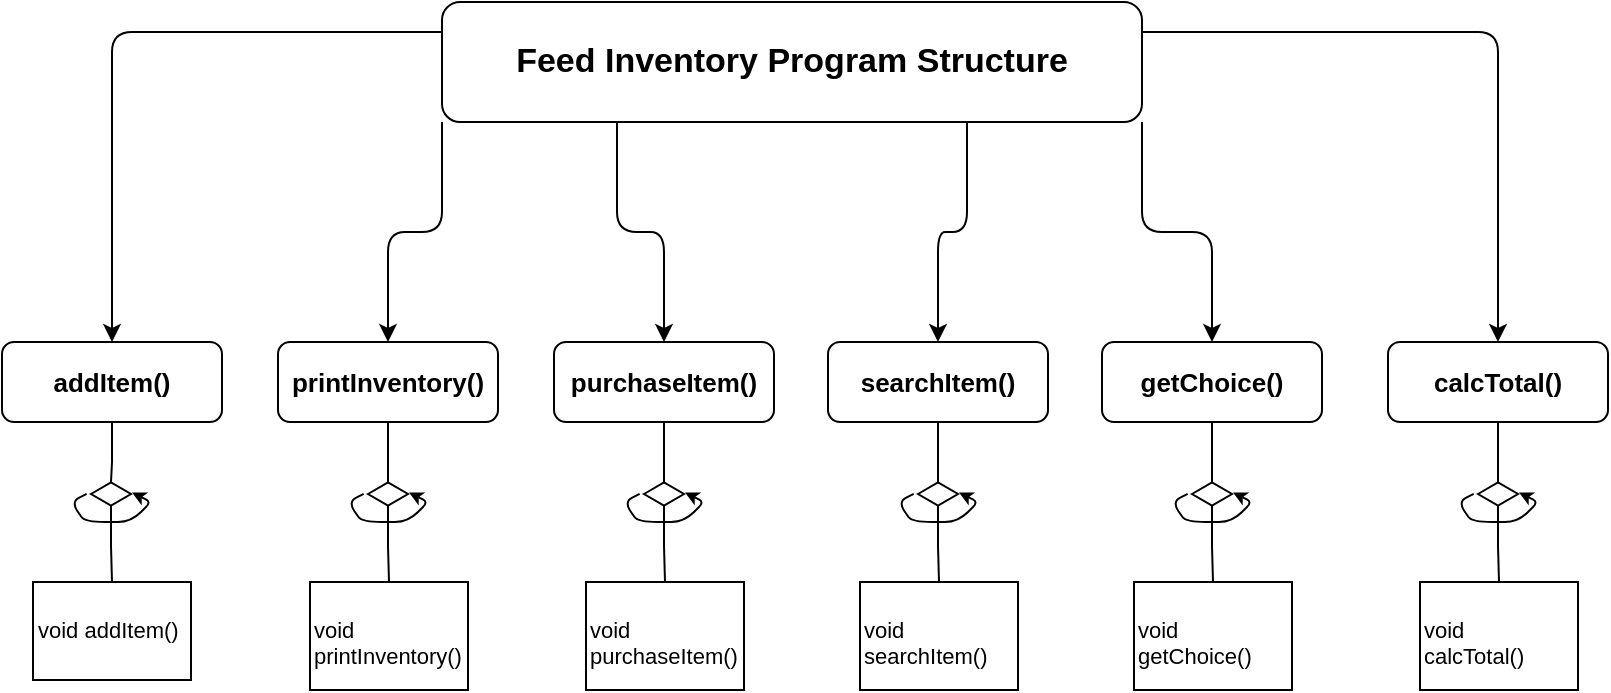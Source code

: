 <mxfile>
    <diagram name="Page-1" id="hHpF1baUSTz2clY-Ota8">
        <mxGraphModel dx="352" dy="656" grid="0" gridSize="1" guides="1" tooltips="1" connect="1" arrows="1" fold="1" page="1" pageScale="1" pageWidth="1100" pageHeight="850" background="#FFFFFF" math="0" shadow="0">
            <root>
                <mxCell id="0"/>
                <mxCell id="1" parent="0"/>
                <mxCell id="58" style="edgeStyle=orthogonalEdgeStyle;html=1;exitX=0;exitY=0.25;exitDx=0;exitDy=0;entryX=0.5;entryY=0;entryDx=0;entryDy=0;strokeColor=#000000;" parent="1" source="AFJ6fUOBSR2v7E0Lf3oa-3" target="11" edge="1">
                    <mxGeometry relative="1" as="geometry"/>
                </mxCell>
                <mxCell id="59" style="edgeStyle=orthogonalEdgeStyle;html=1;exitX=1;exitY=0.25;exitDx=0;exitDy=0;strokeColor=#000000;" parent="1" source="AFJ6fUOBSR2v7E0Lf3oa-3" target="53" edge="1">
                    <mxGeometry relative="1" as="geometry"/>
                </mxCell>
                <mxCell id="60" style="edgeStyle=orthogonalEdgeStyle;html=1;exitX=1;exitY=1;exitDx=0;exitDy=0;strokeColor=#000000;" parent="1" source="AFJ6fUOBSR2v7E0Lf3oa-3" target="41" edge="1">
                    <mxGeometry relative="1" as="geometry"/>
                </mxCell>
                <mxCell id="61" style="edgeStyle=orthogonalEdgeStyle;html=1;exitX=0;exitY=1;exitDx=0;exitDy=0;strokeColor=#000000;" parent="1" source="AFJ6fUOBSR2v7E0Lf3oa-3" target="27" edge="1">
                    <mxGeometry relative="1" as="geometry"/>
                </mxCell>
                <mxCell id="62" style="edgeStyle=orthogonalEdgeStyle;html=1;exitX=0.25;exitY=1;exitDx=0;exitDy=0;strokeColor=#000000;" parent="1" source="AFJ6fUOBSR2v7E0Lf3oa-3" target="47" edge="1">
                    <mxGeometry relative="1" as="geometry"/>
                </mxCell>
                <mxCell id="63" style="edgeStyle=orthogonalEdgeStyle;html=1;exitX=0.75;exitY=1;exitDx=0;exitDy=0;strokeColor=#000000;" parent="1" source="AFJ6fUOBSR2v7E0Lf3oa-3" target="35" edge="1">
                    <mxGeometry relative="1" as="geometry"/>
                </mxCell>
                <mxCell id="AFJ6fUOBSR2v7E0Lf3oa-3" value="&lt;p class=&quot;MsoNormal&quot; style=&quot;font-size: 17px;&quot;&gt;Feed Inventory Program Structure&lt;/p&gt;" style="rounded=1;whiteSpace=wrap;html=1;fillStyle=auto;strokeColor=#000000;fontColor=#000000;fillColor=#ffffff;fontSize=17;fontStyle=1" parent="1" vertex="1">
                    <mxGeometry x="375" y="30" width="350" height="60" as="geometry"/>
                </mxCell>
                <mxCell id="10" style="rounded=0;orthogonalLoop=1;jettySize=auto;html=1;exitX=0.5;exitY=1;exitDx=0;exitDy=0;fontSize=17;fontColor=#000000;startArrow=none;edgeStyle=orthogonalEdgeStyle;startFill=0;endArrow=none;endFill=0;strokeColor=#000000;" parent="1" source="15" target="12" edge="1">
                    <mxGeometry relative="1" as="geometry"/>
                </mxCell>
                <mxCell id="11" value="addItem()" style="rounded=1;whiteSpace=wrap;html=1;fillStyle=auto;strokeColor=#000000;fontColor=#000000;fillColor=#ffffff;fontSize=13;fontStyle=1" parent="1" vertex="1">
                    <mxGeometry x="155" y="200" width="110" height="40" as="geometry"/>
                </mxCell>
                <mxCell id="12" value="&lt;p class=&quot;MsoNormal&quot;&gt;&lt;/p&gt;void addItem()&lt;span&gt;&lt;br&gt;&lt;/span&gt;" style="rounded=0;whiteSpace=wrap;html=1;fillStyle=auto;strokeColor=#000000;fontSize=11;fontColor=#000000;fillColor=#ffffff;align=left;verticalAlign=top;" parent="1" vertex="1">
                    <mxGeometry x="170.5" y="320" width="79" height="49" as="geometry"/>
                </mxCell>
                <mxCell id="13" value="" style="endArrow=classic;html=1;rounded=1;strokeWidth=1;fontSize=17;fontColor=#000000;startSize=6;endSize=4;entryX=1.026;entryY=0.435;entryDx=0;entryDy=0;entryPerimeter=0;exitX=-0.109;exitY=0.496;exitDx=0;exitDy=0;exitPerimeter=0;strokeColor=#000000;" parent="1" source="15" target="15" edge="1">
                    <mxGeometry width="50" height="50" relative="1" as="geometry">
                        <mxPoint x="169.5" y="290" as="sourcePoint"/>
                        <mxPoint x="259.5" y="270" as="targetPoint"/>
                        <Array as="points">
                            <mxPoint x="189.5" y="280"/>
                            <mxPoint x="196.5" y="290"/>
                            <mxPoint x="219.5" y="290"/>
                            <mxPoint x="229.5" y="280"/>
                        </Array>
                    </mxGeometry>
                </mxCell>
                <mxCell id="14" value="" style="rounded=0;orthogonalLoop=1;jettySize=auto;html=1;exitX=0.5;exitY=1;exitDx=0;exitDy=0;fontSize=17;fontColor=#000000;endArrow=none;edgeStyle=orthogonalEdgeStyle;startArrow=none;startFill=0;endFill=0;strokeColor=#000000;" parent="1" source="11" target="15" edge="1">
                    <mxGeometry relative="1" as="geometry">
                        <mxPoint x="269.5" y="240" as="sourcePoint"/>
                        <mxPoint x="278.5" y="320" as="targetPoint"/>
                    </mxGeometry>
                </mxCell>
                <mxCell id="15" value="" style="html=1;whiteSpace=wrap;aspect=fixed;shape=isoRectangle;fillStyle=auto;strokeColor=#000000;fontSize=17;fontColor=#000000;fillColor=#ffffff;" parent="1" vertex="1">
                    <mxGeometry x="199.5" y="270" width="20" height="12" as="geometry"/>
                </mxCell>
                <mxCell id="26" style="rounded=0;orthogonalLoop=1;jettySize=auto;html=1;exitX=0.5;exitY=1;exitDx=0;exitDy=0;fontSize=17;fontColor=#000000;startArrow=none;edgeStyle=orthogonalEdgeStyle;startFill=0;endArrow=none;endFill=0;strokeColor=#000000;" parent="1" source="31" target="28" edge="1">
                    <mxGeometry relative="1" as="geometry"/>
                </mxCell>
                <mxCell id="27" value="printInventory()" style="rounded=1;whiteSpace=wrap;html=1;fillStyle=auto;strokeColor=#000000;fontColor=#000000;fillColor=#ffffff;fontSize=13;fontStyle=1" parent="1" vertex="1">
                    <mxGeometry x="293" y="200" width="110" height="40" as="geometry"/>
                </mxCell>
                <mxCell id="28" value="&lt;p class=&quot;MsoNormal&quot;&gt;&lt;/p&gt;void printInventory()&lt;span&gt;&lt;br&gt;&lt;/span&gt;" style="rounded=0;whiteSpace=wrap;html=1;fillStyle=auto;strokeColor=#000000;fontSize=11;fontColor=#000000;fillColor=#ffffff;align=left;verticalAlign=top;" parent="1" vertex="1">
                    <mxGeometry x="309" y="320" width="79" height="54" as="geometry"/>
                </mxCell>
                <mxCell id="29" value="" style="endArrow=classic;html=1;rounded=1;strokeWidth=1;fontSize=17;fontColor=#000000;startSize=6;endSize=4;entryX=1.026;entryY=0.435;entryDx=0;entryDy=0;entryPerimeter=0;exitX=-0.109;exitY=0.496;exitDx=0;exitDy=0;exitPerimeter=0;strokeColor=#000000;" parent="1" source="31" target="31" edge="1">
                    <mxGeometry width="50" height="50" relative="1" as="geometry">
                        <mxPoint x="308" y="290" as="sourcePoint"/>
                        <mxPoint x="398" y="270" as="targetPoint"/>
                        <Array as="points">
                            <mxPoint x="328" y="280"/>
                            <mxPoint x="335" y="290"/>
                            <mxPoint x="358" y="290"/>
                            <mxPoint x="368" y="280"/>
                        </Array>
                    </mxGeometry>
                </mxCell>
                <mxCell id="30" value="" style="rounded=0;orthogonalLoop=1;jettySize=auto;html=1;exitX=0.5;exitY=1;exitDx=0;exitDy=0;fontSize=17;fontColor=#000000;endArrow=none;edgeStyle=orthogonalEdgeStyle;startArrow=none;startFill=0;endFill=0;strokeColor=#000000;" parent="1" source="27" target="31" edge="1">
                    <mxGeometry relative="1" as="geometry">
                        <mxPoint x="400" y="240" as="sourcePoint"/>
                        <mxPoint x="409" y="320" as="targetPoint"/>
                    </mxGeometry>
                </mxCell>
                <mxCell id="31" value="" style="html=1;whiteSpace=wrap;aspect=fixed;shape=isoRectangle;fillStyle=auto;strokeColor=#000000;fontSize=17;fontColor=#000000;fillColor=#ffffff;" parent="1" vertex="1">
                    <mxGeometry x="338" y="270" width="20" height="12" as="geometry"/>
                </mxCell>
                <mxCell id="34" style="rounded=0;orthogonalLoop=1;jettySize=auto;html=1;exitX=0.5;exitY=1;exitDx=0;exitDy=0;fontSize=17;fontColor=#000000;startArrow=none;edgeStyle=orthogonalEdgeStyle;startFill=0;endArrow=none;endFill=0;strokeColor=#000000;" parent="1" source="39" target="36" edge="1">
                    <mxGeometry relative="1" as="geometry"/>
                </mxCell>
                <mxCell id="35" value="searchItem()" style="rounded=1;whiteSpace=wrap;html=1;fillStyle=auto;strokeColor=#000000;fontColor=#000000;fillColor=#ffffff;fontSize=13;fontStyle=1" parent="1" vertex="1">
                    <mxGeometry x="568" y="200" width="110" height="40" as="geometry"/>
                </mxCell>
                <mxCell id="36" value="&lt;p class=&quot;MsoNormal&quot;&gt;&lt;/p&gt;void searchItem()&lt;span&gt;&lt;br&gt;&lt;/span&gt;" style="rounded=0;whiteSpace=wrap;html=1;fillStyle=auto;strokeColor=#000000;fontSize=11;fontColor=#000000;fillColor=#ffffff;align=left;verticalAlign=top;" parent="1" vertex="1">
                    <mxGeometry x="584" y="320" width="79" height="54" as="geometry"/>
                </mxCell>
                <mxCell id="37" value="" style="endArrow=classic;html=1;rounded=1;strokeWidth=1;fontSize=17;fontColor=#000000;startSize=6;endSize=4;entryX=1.026;entryY=0.435;entryDx=0;entryDy=0;entryPerimeter=0;exitX=-0.109;exitY=0.496;exitDx=0;exitDy=0;exitPerimeter=0;strokeColor=#000000;" parent="1" source="39" target="39" edge="1">
                    <mxGeometry width="50" height="50" relative="1" as="geometry">
                        <mxPoint x="583" y="290" as="sourcePoint"/>
                        <mxPoint x="673" y="270" as="targetPoint"/>
                        <Array as="points">
                            <mxPoint x="603" y="280"/>
                            <mxPoint x="610" y="290"/>
                            <mxPoint x="633" y="290"/>
                            <mxPoint x="643" y="280"/>
                        </Array>
                    </mxGeometry>
                </mxCell>
                <mxCell id="38" value="" style="rounded=0;orthogonalLoop=1;jettySize=auto;html=1;exitX=0.5;exitY=1;exitDx=0;exitDy=0;fontSize=17;fontColor=#000000;endArrow=none;edgeStyle=orthogonalEdgeStyle;startArrow=none;startFill=0;endFill=0;strokeColor=#000000;" parent="1" source="35" target="39" edge="1">
                    <mxGeometry relative="1" as="geometry">
                        <mxPoint x="675" y="240" as="sourcePoint"/>
                        <mxPoint x="684" y="320" as="targetPoint"/>
                    </mxGeometry>
                </mxCell>
                <mxCell id="39" value="" style="html=1;whiteSpace=wrap;aspect=fixed;shape=isoRectangle;fillStyle=auto;strokeColor=#000000;fontSize=17;fontColor=#000000;fillColor=#ffffff;" parent="1" vertex="1">
                    <mxGeometry x="613" y="270" width="20" height="12" as="geometry"/>
                </mxCell>
                <mxCell id="40" style="rounded=0;orthogonalLoop=1;jettySize=auto;html=1;exitX=0.5;exitY=1;exitDx=0;exitDy=0;fontSize=17;fontColor=#000000;startArrow=none;edgeStyle=orthogonalEdgeStyle;startFill=0;endArrow=none;endFill=0;strokeColor=#000000;" parent="1" source="45" target="42" edge="1">
                    <mxGeometry relative="1" as="geometry"/>
                </mxCell>
                <mxCell id="41" value="getChoice()" style="rounded=1;whiteSpace=wrap;html=1;fillStyle=auto;strokeColor=#000000;fontColor=#000000;fillColor=#ffffff;fontSize=13;fontStyle=1" parent="1" vertex="1">
                    <mxGeometry x="705" y="200" width="110" height="40" as="geometry"/>
                </mxCell>
                <mxCell id="42" value="&lt;p class=&quot;MsoNormal&quot;&gt;&lt;/p&gt;void getChoice()&lt;span&gt;&lt;br&gt;&lt;/span&gt;" style="rounded=0;whiteSpace=wrap;html=1;fillStyle=auto;strokeColor=#000000;fontSize=11;fontColor=#000000;fillColor=#ffffff;align=left;verticalAlign=top;" parent="1" vertex="1">
                    <mxGeometry x="721" y="320" width="79" height="54" as="geometry"/>
                </mxCell>
                <mxCell id="43" value="" style="endArrow=classic;html=1;rounded=1;strokeWidth=1;fontSize=17;fontColor=#000000;startSize=6;endSize=4;entryX=1.026;entryY=0.435;entryDx=0;entryDy=0;entryPerimeter=0;exitX=-0.109;exitY=0.496;exitDx=0;exitDy=0;exitPerimeter=0;strokeColor=#000000;" parent="1" source="45" target="45" edge="1">
                    <mxGeometry width="50" height="50" relative="1" as="geometry">
                        <mxPoint x="720" y="290" as="sourcePoint"/>
                        <mxPoint x="810" y="270" as="targetPoint"/>
                        <Array as="points">
                            <mxPoint x="740" y="280"/>
                            <mxPoint x="747" y="290"/>
                            <mxPoint x="770" y="290"/>
                            <mxPoint x="780" y="280"/>
                        </Array>
                    </mxGeometry>
                </mxCell>
                <mxCell id="44" value="" style="rounded=0;orthogonalLoop=1;jettySize=auto;html=1;exitX=0.5;exitY=1;exitDx=0;exitDy=0;fontSize=17;fontColor=#000000;endArrow=none;edgeStyle=orthogonalEdgeStyle;startArrow=none;startFill=0;endFill=0;strokeColor=#000000;" parent="1" source="41" target="45" edge="1">
                    <mxGeometry relative="1" as="geometry">
                        <mxPoint x="812" y="240" as="sourcePoint"/>
                        <mxPoint x="821" y="320" as="targetPoint"/>
                    </mxGeometry>
                </mxCell>
                <mxCell id="45" value="" style="html=1;whiteSpace=wrap;aspect=fixed;shape=isoRectangle;fillStyle=auto;strokeColor=#000000;fontSize=17;fontColor=#000000;fillColor=#ffffff;" parent="1" vertex="1">
                    <mxGeometry x="750" y="270" width="20" height="12" as="geometry"/>
                </mxCell>
                <mxCell id="46" style="rounded=0;orthogonalLoop=1;jettySize=auto;html=1;exitX=0.5;exitY=1;exitDx=0;exitDy=0;fontSize=17;fontColor=#000000;startArrow=none;edgeStyle=orthogonalEdgeStyle;startFill=0;endArrow=none;endFill=0;strokeColor=#000000;" parent="1" source="51" target="48" edge="1">
                    <mxGeometry relative="1" as="geometry"/>
                </mxCell>
                <mxCell id="47" value="purchaseItem()" style="rounded=1;whiteSpace=wrap;html=1;fillStyle=auto;strokeColor=#000000;fontColor=#000000;fillColor=#ffffff;fontSize=13;fontStyle=1" parent="1" vertex="1">
                    <mxGeometry x="431" y="200" width="110" height="40" as="geometry"/>
                </mxCell>
                <mxCell id="48" value="&lt;p class=&quot;MsoNormal&quot;&gt;&lt;/p&gt;void purchaseItem()&lt;span&gt;&lt;br&gt;&lt;/span&gt;" style="rounded=0;whiteSpace=wrap;html=1;fillStyle=auto;strokeColor=#000000;fontSize=11;fontColor=#000000;fillColor=#ffffff;align=left;verticalAlign=top;" parent="1" vertex="1">
                    <mxGeometry x="447" y="320" width="79" height="54" as="geometry"/>
                </mxCell>
                <mxCell id="49" value="" style="endArrow=classic;html=1;rounded=1;strokeWidth=1;fontSize=17;fontColor=#000000;startSize=6;endSize=4;entryX=1.026;entryY=0.435;entryDx=0;entryDy=0;entryPerimeter=0;exitX=-0.109;exitY=0.496;exitDx=0;exitDy=0;exitPerimeter=0;strokeColor=#000000;" parent="1" source="51" target="51" edge="1">
                    <mxGeometry width="50" height="50" relative="1" as="geometry">
                        <mxPoint x="446" y="290" as="sourcePoint"/>
                        <mxPoint x="536" y="270" as="targetPoint"/>
                        <Array as="points">
                            <mxPoint x="466" y="280"/>
                            <mxPoint x="473" y="290"/>
                            <mxPoint x="496" y="290"/>
                            <mxPoint x="506" y="280"/>
                        </Array>
                    </mxGeometry>
                </mxCell>
                <mxCell id="50" value="" style="rounded=0;orthogonalLoop=1;jettySize=auto;html=1;exitX=0.5;exitY=1;exitDx=0;exitDy=0;fontSize=17;fontColor=#000000;endArrow=none;edgeStyle=orthogonalEdgeStyle;startArrow=none;startFill=0;endFill=0;strokeColor=#000000;" parent="1" source="47" target="51" edge="1">
                    <mxGeometry relative="1" as="geometry">
                        <mxPoint x="538" y="240" as="sourcePoint"/>
                        <mxPoint x="547" y="320" as="targetPoint"/>
                    </mxGeometry>
                </mxCell>
                <mxCell id="51" value="" style="html=1;whiteSpace=wrap;aspect=fixed;shape=isoRectangle;fillStyle=auto;strokeColor=#000000;fontSize=17;fontColor=#000000;fillColor=#ffffff;" parent="1" vertex="1">
                    <mxGeometry x="476" y="270" width="20" height="12" as="geometry"/>
                </mxCell>
                <mxCell id="52" style="rounded=0;orthogonalLoop=1;jettySize=auto;html=1;exitX=0.5;exitY=1;exitDx=0;exitDy=0;fontSize=17;fontColor=#000000;startArrow=none;edgeStyle=orthogonalEdgeStyle;startFill=0;endArrow=none;endFill=0;strokeColor=#000000;" parent="1" source="57" target="54" edge="1">
                    <mxGeometry relative="1" as="geometry"/>
                </mxCell>
                <mxCell id="53" value="calcTotal()" style="rounded=1;whiteSpace=wrap;html=1;fillStyle=auto;strokeColor=#000000;fontColor=#000000;fillColor=#ffffff;fontSize=13;fontStyle=1" parent="1" vertex="1">
                    <mxGeometry x="848" y="200" width="110" height="40" as="geometry"/>
                </mxCell>
                <mxCell id="54" value="&lt;p class=&quot;MsoNormal&quot;&gt;&lt;/p&gt;void&lt;br&gt;calcTotal()&lt;span&gt;&lt;br&gt;&lt;/span&gt;" style="rounded=0;whiteSpace=wrap;html=1;fillStyle=auto;strokeColor=#000000;fontSize=11;fontColor=#000000;fillColor=#ffffff;align=left;verticalAlign=top;" parent="1" vertex="1">
                    <mxGeometry x="864" y="320" width="79" height="54" as="geometry"/>
                </mxCell>
                <mxCell id="55" value="" style="endArrow=classic;html=1;rounded=1;strokeWidth=1;fontSize=17;fontColor=#000000;startSize=6;endSize=4;entryX=1.026;entryY=0.435;entryDx=0;entryDy=0;entryPerimeter=0;exitX=-0.109;exitY=0.496;exitDx=0;exitDy=0;exitPerimeter=0;strokeColor=#000000;" parent="1" source="57" target="57" edge="1">
                    <mxGeometry width="50" height="50" relative="1" as="geometry">
                        <mxPoint x="863" y="290" as="sourcePoint"/>
                        <mxPoint x="953" y="270" as="targetPoint"/>
                        <Array as="points">
                            <mxPoint x="883" y="280"/>
                            <mxPoint x="890" y="290"/>
                            <mxPoint x="913" y="290"/>
                            <mxPoint x="923" y="280"/>
                        </Array>
                    </mxGeometry>
                </mxCell>
                <mxCell id="56" value="" style="rounded=0;orthogonalLoop=1;jettySize=auto;html=1;exitX=0.5;exitY=1;exitDx=0;exitDy=0;fontSize=17;fontColor=#000000;endArrow=none;edgeStyle=orthogonalEdgeStyle;startArrow=none;startFill=0;endFill=0;strokeColor=#000000;" parent="1" source="53" target="57" edge="1">
                    <mxGeometry relative="1" as="geometry">
                        <mxPoint x="955" y="240" as="sourcePoint"/>
                        <mxPoint x="964" y="320" as="targetPoint"/>
                    </mxGeometry>
                </mxCell>
                <mxCell id="57" value="" style="html=1;whiteSpace=wrap;aspect=fixed;shape=isoRectangle;fillStyle=auto;strokeColor=#000000;fontSize=17;fontColor=#000000;fillColor=#ffffff;" parent="1" vertex="1">
                    <mxGeometry x="893" y="270" width="20" height="12" as="geometry"/>
                </mxCell>
            </root>
        </mxGraphModel>
    </diagram>
</mxfile>